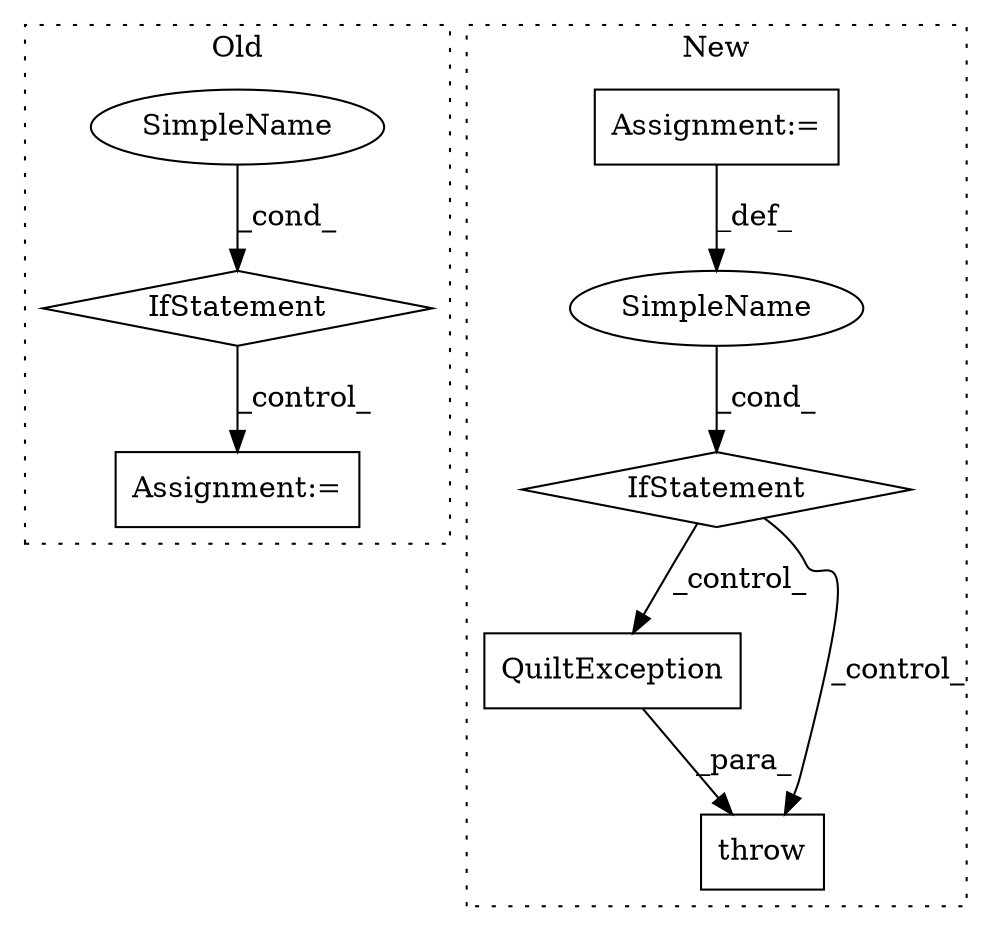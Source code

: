 digraph G {
subgraph cluster0 {
1 [label="IfStatement" a="25" s="8237,8260" l="4,2" shape="diamond"];
4 [label="SimpleName" a="42" s="" l="" shape="ellipse"];
5 [label="Assignment:=" a="7" s="8278" l="1" shape="box"];
label = "Old";
style="dotted";
}
subgraph cluster1 {
2 [label="QuiltException" a="32" s="8737" l="16" shape="box"];
3 [label="IfStatement" a="25" s="8687,8719" l="4,2" shape="diamond"];
6 [label="SimpleName" a="42" s="" l="" shape="ellipse"];
7 [label="throw" a="53" s="8731" l="6" shape="box"];
8 [label="Assignment:=" a="7" s="8655" l="1" shape="box"];
label = "New";
style="dotted";
}
1 -> 5 [label="_control_"];
2 -> 7 [label="_para_"];
3 -> 2 [label="_control_"];
3 -> 7 [label="_control_"];
4 -> 1 [label="_cond_"];
6 -> 3 [label="_cond_"];
8 -> 6 [label="_def_"];
}